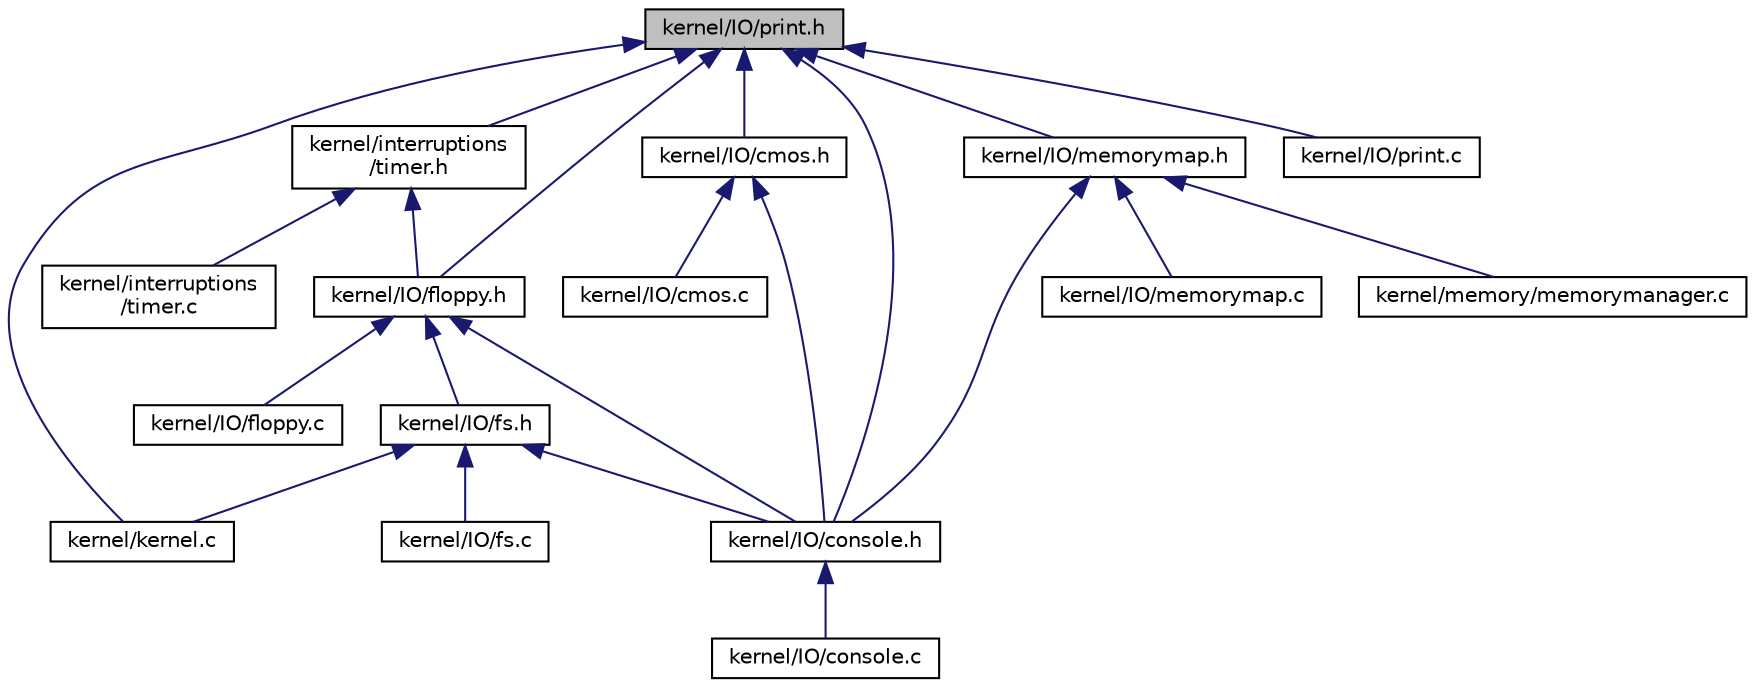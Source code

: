 digraph "kernel/IO/print.h"
{
  edge [fontname="Helvetica",fontsize="10",labelfontname="Helvetica",labelfontsize="10"];
  node [fontname="Helvetica",fontsize="10",shape=record];
  Node1 [label="kernel/IO/print.h",height=0.2,width=0.4,color="black", fillcolor="grey75", style="filled", fontcolor="black"];
  Node1 -> Node2 [dir="back",color="midnightblue",fontsize="10",style="solid"];
  Node2 [label="kernel/interruptions\l/timer.h",height=0.2,width=0.4,color="black", fillcolor="white", style="filled",URL="$timer_8h.html"];
  Node2 -> Node3 [dir="back",color="midnightblue",fontsize="10",style="solid"];
  Node3 [label="kernel/interruptions\l/timer.c",height=0.2,width=0.4,color="black", fillcolor="white", style="filled",URL="$timer_8c.html"];
  Node2 -> Node4 [dir="back",color="midnightblue",fontsize="10",style="solid"];
  Node4 [label="kernel/IO/floppy.h",height=0.2,width=0.4,color="black", fillcolor="white", style="filled",URL="$floppy_8h.html"];
  Node4 -> Node5 [dir="back",color="midnightblue",fontsize="10",style="solid"];
  Node5 [label="kernel/IO/console.h",height=0.2,width=0.4,color="black", fillcolor="white", style="filled",URL="$console_8h.html"];
  Node5 -> Node6 [dir="back",color="midnightblue",fontsize="10",style="solid"];
  Node6 [label="kernel/IO/console.c",height=0.2,width=0.4,color="black", fillcolor="white", style="filled",URL="$console_8c.html"];
  Node4 -> Node7 [dir="back",color="midnightblue",fontsize="10",style="solid"];
  Node7 [label="kernel/IO/fs.h",height=0.2,width=0.4,color="black", fillcolor="white", style="filled",URL="$fs_8h.html",tooltip="Contains all functions for filesystem handling. "];
  Node7 -> Node5 [dir="back",color="midnightblue",fontsize="10",style="solid"];
  Node7 -> Node8 [dir="back",color="midnightblue",fontsize="10",style="solid"];
  Node8 [label="kernel/IO/fs.c",height=0.2,width=0.4,color="black", fillcolor="white", style="filled",URL="$fs_8c.html"];
  Node7 -> Node9 [dir="back",color="midnightblue",fontsize="10",style="solid"];
  Node9 [label="kernel/kernel.c",height=0.2,width=0.4,color="black", fillcolor="white", style="filled",URL="$kernel_8c.html",tooltip="This contains the kernel&#39;s entry point. "];
  Node4 -> Node10 [dir="back",color="midnightblue",fontsize="10",style="solid"];
  Node10 [label="kernel/IO/floppy.c",height=0.2,width=0.4,color="black", fillcolor="white", style="filled",URL="$floppy_8c.html"];
  Node1 -> Node11 [dir="back",color="midnightblue",fontsize="10",style="solid"];
  Node11 [label="kernel/IO/cmos.h",height=0.2,width=0.4,color="black", fillcolor="white", style="filled",URL="$cmos_8h.html"];
  Node11 -> Node12 [dir="back",color="midnightblue",fontsize="10",style="solid"];
  Node12 [label="kernel/IO/cmos.c",height=0.2,width=0.4,color="black", fillcolor="white", style="filled",URL="$cmos_8c.html"];
  Node11 -> Node5 [dir="back",color="midnightblue",fontsize="10",style="solid"];
  Node1 -> Node5 [dir="back",color="midnightblue",fontsize="10",style="solid"];
  Node1 -> Node13 [dir="back",color="midnightblue",fontsize="10",style="solid"];
  Node13 [label="kernel/IO/memorymap.h",height=0.2,width=0.4,color="black", fillcolor="white", style="filled",URL="$memorymap_8h.html"];
  Node13 -> Node5 [dir="back",color="midnightblue",fontsize="10",style="solid"];
  Node13 -> Node14 [dir="back",color="midnightblue",fontsize="10",style="solid"];
  Node14 [label="kernel/IO/memorymap.c",height=0.2,width=0.4,color="black", fillcolor="white", style="filled",URL="$memorymap_8c.html"];
  Node13 -> Node15 [dir="back",color="midnightblue",fontsize="10",style="solid"];
  Node15 [label="kernel/memory/memorymanager.c",height=0.2,width=0.4,color="black", fillcolor="white", style="filled",URL="$memorymanager_8c.html"];
  Node1 -> Node4 [dir="back",color="midnightblue",fontsize="10",style="solid"];
  Node1 -> Node16 [dir="back",color="midnightblue",fontsize="10",style="solid"];
  Node16 [label="kernel/IO/print.c",height=0.2,width=0.4,color="black", fillcolor="white", style="filled",URL="$print_8c.html"];
  Node1 -> Node9 [dir="back",color="midnightblue",fontsize="10",style="solid"];
}
